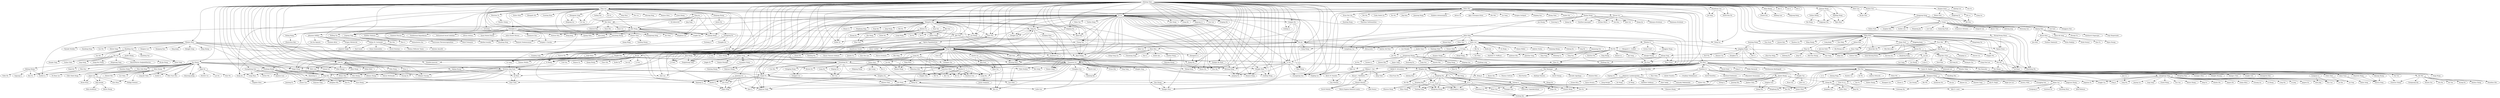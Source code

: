 strict digraph G{
"Enhong Chen " -> "Qi Liu "
"Enhong Chen " -> "Biao Xiang "
"Enhong Chen " -> "Fangshuang Tang "
"Enhong Chen " -> "Biao Chang "
"Enhong Chen " -> "Hengshu Zhu "
"Enhong Chen " -> "Yong Ge "
"Enhong Chen " -> "Chang Tan "
"Enhong Chen " -> "Chunni Dai"
"Enhong Chen " -> "Huanhuan Cao "
"Enhong Chen " -> "Jilei Tian "
"Enhong Chen " -> "Le Wu "
"Enhong Chen " -> "Linli Xu "
"Enhong Chen " -> "Tengfei Bao "
"Enhong Chen " -> "Lei Zhang "
"Enhong Chen " -> "Jie Yang "
"Enhong Chen " -> "Zaiyi Chen"
"Enhong Chen " -> "Qi Zhou "
"Enhong Chen " -> "Nicholas Jing Yuan "
"Enhong Chen " -> "Yijun Wang"
"Enhong Chen " -> "Zongda Wu "
"Enhong Chen " -> "Zhen Pan"
"Enhong Chen " -> "Tong Xu "
"Enhong Chen " -> "Haiping Ma "
"Enhong Chen " -> "Hongjie Lin"
"Enhong Chen " -> "Hongke Zhao "
"Enhong Chen " -> "Ruoyan Kong"
"Enhong Chen " -> "Xianyu Zeng "
"Enhong Chen " -> "Chuanren Liu "
"Enhong Chen " -> "Liyuan Liu "
"Enhong Chen " -> "Zhen Wangy"
"Enhong Chen " -> "Chu Guan "
"Enhong Chen " -> "Xinjiang Lu "
"Enhong Chen " -> "Xiaolin Li "
"Enhong Chen " -> "Xin Li "
"Enhong Chen " -> "Guandong Xu "
"Enhong Chen " -> "Lin Li "
"Enhong Chen " -> "Aiqing Huang "
"Enhong Chen " -> "Wenjun Ouyang "
"Enhong Chen " -> "Feida Zhu "
"Enhong Chen " -> "Chen Zhu "
"Enhong Chen " -> "Zheng Dong "
"Enhong Chen " -> "Zhen Wang "
"Enhong Chen " -> "Zefan Shen "
"Enhong Chen " -> "Yubo Wang "
"Enhong Chen " -> "Yitan Li "
"Enhong Chen " -> "Guangxiang Zeng "
"Enhong Chen " -> "Min Wang "
"Enhong Chen " -> "Ji Chen "
"Enhong Chen " -> "Kuifei Yu "
"Enhong Chen " -> "Bo Li "
"Enhong Chen " -> "Dong Liu "
"Enhong Chen " -> "Zhongmou Li "
"Enhong Chen " -> "Lingyang Chu "
"Enhong Chen " -> "Zhefeng Wang "
"Enhong Chen " -> "Zijin Zhao "
"Enhong Chen " -> "Yong Ge "
"Enhong Chen " -> "Yanjie Fu "
"Enhong Chen " -> "Xiangyu Zhao "
"Enhong Chen " -> "Guifeng Wang "
"Enhong Chen " -> "Guangming Guo "
"Enhong Chen " -> "Yingling Liu "
"Enhong Chen " -> "Defu Lian "
"Enhong Chen " -> "Yong Rui "
"Enhong Chen " -> "Cong Zhao "
"Enhong Chen " -> "Zhen Liao "
"Enhong Chen " -> "Yu Yang "
"Enhong Chen " -> "Shafqat Ali Shad "
"Enhong Chen " -> "Hao Wang "
"Enhong Chen " -> "Xiaohui Sun "
"Enhong Chen " -> "Derek Hao Hu "
"Enhong Chen " -> "Xiaojun Quan "
"Enhong Chen " -> "Qiming Luo "
"Enhong Chen " -> "Haocheng Wu "
"Enhong Chen " -> "Wei Wu "
"Enhong Chen " -> "Lei Duan "
"Enhong Chen " -> "Runze Wu "
"Enhong Chen " -> "Wan Ng"
"Enhong Chen " -> "Fan Ye "
"Enhong Chen " -> "Xiang Wu "
"Enhong Chen " -> "Liang He "
"Enhong Chen " -> "Jingsong Lv"
"Enhong Chen " -> "Can Cao"
"Enhong Chen " -> "Guoping Hu"
"Enhong Chen " -> "Yi Zheng "
"Enhong Chen " -> "Guiling Li "
"Enhong Chen " -> "Baoxing Huai "
"Enhong Chen " -> "Linpeng Tang "
"Enhong Chen " -> "Junping Du "
"Linpeng Tang " -> "Kai Shu "
"Linpeng Tang " -> "Wan Li "
"Yi Zheng " -> "Nicholas Jing Yuan "
"Nicholas Jing Yuan " -> "Zaiyi Chen"
"Nicholas Jing Yuan " -> "Qi Zhou "
"Nicholas Jing Yuan " -> "Zhenyu Zhang"
"Nicholas Jing Yuan " -> "Yanjie Fu "
"Nicholas Jing Yuan " -> "Songhua Xu "
"Nicholas Jing Yuan " -> "Kieran McDonald "
"Nicholas Jing Yuan " -> "Honghao Wei "
"Nicholas Jing Yuan " -> "Chuan Cao "
"Nicholas Jing Yuan " -> "Hao Fu "
"Nicholas Jing Yuan " -> "Dan Luo "
"Nicholas Jing Yuan " -> "Yuan Zhong "
"Nicholas Jing Yuan " -> "Wen Zhong "
"Nicholas Jing Yuan " -> "Lian Duan "
"Songhua Xu " -> "Lian Duan "
"Yanjie Fu " -> "Xiaolin Li "
"Yanjie Fu " -> "Jingci Ming"
"Yanjie Fu " -> "Chu Guan "
"Yanjie Fu " -> "Bin Liu "
"Yanjie Fu " -> "Qiao Li "
"Yanjie Fu " -> "Weiwei Chen "
"Yanjie Fu " -> "Jingyuan Yang "
"Yanjie Fu " -> "Hao Zhong "
"Yanjie Fu " -> "Yong Ge "
"Yanjie Fu " -> "Spiros Papadimitriou "
"Yanjie Fu " -> "Lian Duan "
"Yanjie Fu " -> "Can Chen "
"Yanjie Fu " -> "Yong Ge "
"Spiros Papadimitriou " -> "Ananthram Swami "
"Spiros Papadimitriou " -> "Yong Ge "
"Yong Ge " -> "Guifeng Wang "
"Yong Ge " -> "Richang Hong "
"Yong Ge " -> "Chuan He "
"Yong Ge " -> "Xindong Wu "
"Yong Ge " -> "Junping Du "
"Hao Zhong " -> "Xiangyu Zhao "
"Weiwei Chen " -> "Leilei Sun "
"Chu Guan " -> "Jingci Ming"
"Xiaolin Li " -> "Jingci Ming"
"Qi Zhou " -> "Zaiyi Chen"
"Wei Wu " -> "Kai Zhang "
"Wei Wu " -> "Haocheng Wu "
"Wei Wu " -> "Fang Wang "
"Wei Wu " -> "Lei Duan "
"Kai Zhang " -> "Fang Wang "
"Xiaojun Quan " -> "Wenyu Dou "
"Xiaojun Quan " -> "Xingliang Ni "
"Xiaojun Quan " -> "Zhi Lu "
"Xiaojun Quan " -> "Bei Hua "
"Xiaojun Quan " -> "Gang Liu "
"Zhi Lu " -> "Bei Hua "
"Xingliang Ni " -> "Bei Hua "
"Xiaohui Sun " -> "Dongyeop Kang "
"Xiaohui Sun " -> "Ho-Jin Choi "
"Dongyeop Kang " -> "Woosang Lim "
"Dongyeop Kang " -> "Kijung Shin "
"Dongyeop Kang " -> "Lee Sael "
"Dongyeop Kang " -> "U. Kang "
"Dongyeop Kang " -> "Donggyun Han "
"Dongyeop Kang " -> "Nahea Park "
"Dongyeop Kang " -> "Sangtae Kim "
"Dongyeop Kang " -> "Soobin Lee "
"U. Kang " -> "Francesco Silvestri "
"U. Kang " -> "Yongsub Lim "
"U. Kang " -> "Jihoon Choi"
"U. Kang " -> "Woosang Lim "
"U. Kang " -> "Kijung Shin "
"U. Kang " -> "Lee Sael "
"U. Kang " -> "Jinhong Jung "
"U. Kang " -> "Woojeong Jin"
"U. Kang " -> "Lee Sael"
"U. Kang " -> "Namyong Park"
"U. Kang " -> "Donggyun Han "
"U. Kang " -> "Nahea Park "
"U. Kang " -> "Sangtae Kim "
"U. Kang " -> "Soobin Lee "
"Kijung Shin " -> "Bryan Hooi "
"Kijung Shin " -> "Hyun Ah Song "
"Kijung Shin " -> "Hwanjo Yu "
"Kijung Shin " -> "Jisu Kim "
"Kijung Shin " -> "Vaishnavh Nagarajan "
"Kijung Shin " -> "Naji Shajarisales "
"Hyun Ah Song " -> "Xiao Fu "
"Hyun Ah Song " -> "Kejun Huang "
"Bryan Hooi " -> "Disha Makhija"
"Bryan Hooi " -> "Mohit Kumar"
"Bryan Hooi " -> "Jisu Kim "
"Bryan Hooi " -> "Tsubasa Takahashi "
"Zhen Liao " -> "Ho-Jin Choi "
"Defu Lian " -> "Yuyang Ye"
"Defu Lian " -> "Wenya Zhu"
"Defu Lian " -> "Zhenyu Zhang"
"Defu Lian " -> "Xianming Li "
"Defu Lian " -> "Yong Rui "
"Defu Lian " -> "Cong Zhao "
"Zhefeng Wang " -> "Lingyang Chu "
"Zhefeng Wang " -> "Zijin Zhao "
"Zhongmou Li " -> "Xiang Wu "
"Min Wang " -> "Fei Chen "
"Min Wang " -> "Lei Zhang "
"Min Wang " -> "Guangxiang Zeng "
"Min Wang " -> "Yuhong Xiong "
"Min Wang " -> "Bingduan Lin "
"Min Wang " -> "Peng Jiang "
"Min Wang " -> "Huiman Hou "
"Min Wang " -> "Lijiang Chen "
"Min Wang " -> "Shimin Chen "
"Min Wang " -> "Conglei Yao "
"Min Wang " -> "Gensheng Zhang "
"Min Wang " -> "Xiao Jiang "
"Gensheng Zhang " -> "Abolfazl Asudeh "
"Gensheng Zhang " -> "Gergely V. Zaruba "
"Shimin Chen " -> "Yanfeng Zhang "
"Shimin Chen " -> "Qiang Wang "
"Lei Zhang " -> "Chang Tan "
"Lei Zhang " -> "Ji Chen "
"Chang Tan " -> "Biao Chang "
"Feida Zhu " -> "Liu Yang "
"Feida Zhu " -> "Minghui Qiu "
"Feida Zhu " -> "Swapna Gottipati "
"Feida Zhu " -> "Huiping Sun "
"Feida Zhu " -> "Zhong Chen "
"Feida Zhu " -> "Hanbo Dai "
"Feida Zhu " -> "Wei Xie "
"Feida Zhu " -> "Cindy Xinde Lin "
"Feida Zhu " -> "Bolin Ding "
"Feida Zhu " -> "Bo Zhao "
"Feida Zhu " -> "Chen Chen "
"Feida Zhu " -> "Xin Mu "
"Feida Zhu " -> "Jing Xiao"
"Feida Zhu " -> "Jianzong Wang"
"Feida Zhu " -> "Guangming Guo "
"Feida Zhu " -> "Yingling Liu "
"Feida Zhu " -> "Qiang Qu "
"Feida Zhu " -> "Wei Dong "
"Feida Zhu " -> "Kwan Hui Lim "
"Feida Zhu " -> "Palakorn Achananuparp "
"Feida Zhu " -> "Adrian Vu "
"Feida Zhu " -> "Agus Trisnajaya Kwee "
"Feida Zhu " -> "Wei Wei "
"Feida Zhu " -> "Guohui Li "
"Kwan Hui Lim " -> "Xiaoting Wang "
"Kwan Hui Lim " -> "Tharshan Vaithianathan "
"Bo Zhao " -> "Xide Lin "
"Bo Zhao " -> "Mengting Wan "
"Bo Zhao " -> "Xiangyu Chen "
"Bo Zhao " -> "Qi Li "
"Bo Zhao " -> "Fedor Borisyuk "
"Bo Zhao " -> "Krishnaram Kenthapadi "
"Bo Zhao " -> "David Stein "
"Bo Zhao " -> "Yaliang Li "
"Bo Zhao " -> "Chuishi Meng "
"Bo Zhao " -> "Lu Su "
"Bo Zhao " -> "Fenglong Ma "
"Bo Zhao " -> "Minghui Qiu "
"Bo Zhao " -> "Shi Zhi "
"Bo Zhao " -> "Heng Ji "
"Bo Zhao " -> "Wenzhu Tong "
"Bo Zhao " -> "Dian Yu "
"Bo Zhao " -> "Joonseok Lee "
"Bo Zhao " -> "Yuanhua Lv "
"Bo Zhao " -> "Yupeng Gu "
"Bo Zhao " -> "Yizhou Sun "
"Bo Zhao " -> "Fangbo Tao "
"Bo Zhao " -> "Tim Weninger "
"Tim Weninger " -> "Salvador Aguiñaga "
"Tim Weninger " -> "Rodrigo Palacios "
"Tim Weninger " -> "David Chiang "
"Tim Weninger " -> "Yonatan Bisk "
"Tim Weninger " -> "Baoxu Shi "
"Tim Weninger " -> "Rodrigo Palacios "
"Tim Weninger " -> "Thomas Gottron"
"Tim Weninger " -> "Rick Barber "
"Fangbo Tao " -> "Huan Gui "
"Fangbo Tao " -> "Jialu Liu "
"Yuanhua Lv " -> "Jiawei Zhang "
"Yuanhua Lv " -> "Qianyi Zhan "
"Yuanhua Lv " -> "Dimitrios Lymberopoulos "
"Yuanhua Lv " -> "Wan Chen "
"Yuanhua Lv " -> "Ashok Chandra "
"Yuanhua Lv " -> "Pradeep Chilakamarri "
"Yuanhua Lv " -> "David Hamilton "
"Yuanhua Lv " -> "Bernhard Kohlmeier "
"Yuanhua Lv " -> "Dhyanesh Narayanan "
"Yuanhua Lv " -> "Bo Zhao "
"Dimitrios Lymberopoulos " -> "Di Wang "
"Dimitrios Lymberopoulos " -> "Matthew Goldman "
"Dimitrios Lymberopoulos " -> "Matt Taddy "
"Dimitrios Lymberopoulos " -> "Gennady Pekhimenko "
"Dimitrios Lymberopoulos " -> "Oriana Riva "
"Dimitrios Lymberopoulos " -> "Karin Strauss "
"Dimitrios Lymberopoulos " -> "Doug Burger "
"Dimitrios Lymberopoulos " -> "He Wang "
"Joonseok Lee " -> "Sangho Suh "
"Joonseok Lee " -> "Seungyeon Kim "
"Jiawei Zhang " -> "Qianyi Zhan "
"Jiawei Zhang " -> "Lifang He "
"Jiawei Zhang " -> "Guixiang Ma "
"Jiawei Zhang " -> "Jianhui Chen "
"Jiawei Zhang " -> "Junxing Zhu "
"Jiawei Zhang " -> "Qiang Zhu "
"Jiawei Zhang " -> "Songtao Guo "
"Jiawei Zhang " -> "Yitong Li "
"Jiawei Zhang " -> "Yizhou Sun "
"Songtao Guo " -> "Qiang Zhu "
"Bokai Cao " -> "Alex D. Leow "
"Bokai Cao " -> "Guixiang Ma "
"Bokai Cao " -> "Hucheng Zhou "
"Bokai Cao " -> "Guoqiang Li "
"Bokai Cao " -> "Linchuan Xu "
"Lifang He " -> "Jiaqi Ma "
"Lifang He " -> "Jianping Cao "
"Lifang He " -> "Linlin Shen "
"Lifang He " -> "Qianyi Zhan "
"Lifang He " -> "Guixiang Ma "
"Heng Ji " -> "Wenqi He "
"Heng Ji " -> "Meng Qu "
"Heng Ji " -> "Zeqiu Wu "
"Meng Qu " -> "Zeqiu Wu "
"Wenqi He " -> "Zeqiu Wu "
"Minghui Qiu " -> "Guangming Guo "
"Minghui Qiu " -> "Yingling Liu "
"Minghui Qiu " -> "Yaliang Li "
"Minghui Qiu " -> "Qi Li "
"Minghui Qiu " -> "Shi Zhi "
"Minghui Qiu " -> "Lu Su "
"Minghui Qiu " -> "Qiming Diao "
"Minghui Qiu " -> "Chao-Yuan Wu "
"Minghui Qiu " -> "Wei Dong "
"Lu Su " -> "Hengtong Zhang "
"Lu Su " -> "Yunlong Feng "
"Lu Su " -> "Zhaoran Wang "
"Lu Su " -> "Shiyu Wang "
"Lu Su " -> "Chuishi Meng "
"Lu Su " -> "Christopher J. Quinn "
"Qi Li " -> "Hengtong Zhang "
"Qi Li " -> "Yunlong Feng "
"Qi Li " -> "Chuishi Meng "
"Qi Li " -> "Nan Du "
"Qi Li " -> "Yusheng Xie "
"Qi Li " -> "Christopher J. Quinn "
"Nan Du " -> "Yusheng Xie "
"Yaliang Li " -> "Chenwei Zhang "
"Yaliang Li " -> "Hengtong Zhang "
"Yaliang Li " -> "Guangxu Xun "
"Yaliang Li " -> "Vishrawas Gopalakrishnan"
"Yaliang Li " -> "Chaochun Liu "
"Yaliang Li " -> "Huan Sun "
"Yaliang Li " -> "Hongliang Fei"
"Yaliang Li " -> "Hao Wu"
"Yaliang Li " -> "Chuishi Meng "
"Yaliang Li " -> "Yusheng Xie "
"Huan Sun " -> "Yusheng Xie "
"Chaochun Liu " -> "Yusheng Xie "
"Fenglong Ma " -> "Hengtong Zhang "
"Fenglong Ma " -> "Guangxu Xun "
"Fenglong Ma " -> "Vishrawas Gopalakrishnan"
"Fenglong Ma " -> "Yunlong Feng "
"Fenglong Ma " -> "Shi Zhi "
"Fenglong Ma " -> "Christopher J. Quinn "
"Bolin Ding " -> "Xide Lin "
"Bolin Ding " -> "Xin Jin "
"Bolin Ding " -> "Liangliang Cao "
"Bolin Ding " -> "Jiebo Luo "
"Bolin Ding " -> "Zhenhui Li "
"Bolin Ding " -> "Roland Kays "
"Bolin Ding " -> "Peter Nye "
"Bolin Ding " -> "Ashok N. Srivastava "
"Bolin Ding " -> "Nikunj C. Oza "
"Nikunj C. Oza " -> "Bryan L. Matthews "
"Nikunj C. Oza " -> "Manali Sharma "
"Nikunj C. Oza " -> "David Nielsen "
"Nikunj C. Oza " -> "Clay Woolam "
"Nikunj C. Oza " -> "Kevin W. Hamlen "
"Nikunj C. Oza " -> "Qing Chen "
"Kevin W. Hamlen " -> "Clay Woolam "
"Manali Sharma " -> "David Nielsen "
"Manali Sharma " -> "Maria Eugenia Ramirez-Loaiza "
"Manali Sharma " -> "Geet Kumar "
"Bryan L. Matthews " -> "David Nielsen "
"Ashok N. Srivastava " -> "Qing Chen "
"Zhenhui Li " -> "Fei Wu "
"Zhenhui Li " -> "Hongjian Wang "
"Zhenhui Li " -> "Margaret C. Crofoot "
"Zhenhui Li " -> "Hongjian Wang "
"Zhenhui Li " -> "Corina Graif "
"Zhenhui Li " -> "Zhuojie Huang "
"Zhenhui Li " -> "Jingjing Wang "
"Hongjian Wang " -> "Zhuojie Huang "
"Fei Wu " -> "Zhuojie Huang "
"Jiebo Luo " -> "Tianran Hu "
"Jiebo Luo " -> "Yingzi Wang "
"Jiebo Luo " -> "Liangliang Cao "
"Jiebo Luo " -> "Adam Sadilek "
"Jiebo Luo " -> "Yu Wang "
"Jiebo Luo " -> "Jianbo Yuan "
"Jiebo Luo " -> "Quanzeng You "
"Jiebo Luo " -> "Tong Sun "
"Jiebo Luo " -> "Simon Weber "
"Jiebo Luo " -> "Andrew Nocka "
"Jiebo Luo " -> "Danning Zheng "
"Jiebo Luo " -> "Junhuan Zhu "
"Jiebo Luo " -> "Yuheng Hu "
"Jiebo Luo " -> "Jun Wu "
"Jiebo Luo " -> "Ling He "
"Jiebo Luo " -> "Lee Murphy "
"Jiebo Luo " -> "Zhou Yu "
"Jiebo Luo " -> "Fei Wu "
"Jiebo Luo " -> "Bin Xu "
"Jiebo Luo " -> "Hailin Jin "
"Jiebo Luo " -> "Jianchao Yang "
"Jiebo Luo " -> "Tianlang Chen"
"Jiebo Luo " -> "Yuxiao Chen"
"Jiebo Luo " -> "Gang Wang "
"Jiebo Luo " -> "Dhiraj Joshi "
"Jiebo Luo " -> "Andrey Del Pozo "
"Hailin Jin " -> "Matthew D. Hoffman "
"Bin Xu " -> "Xin Shen "
"Fei Wu " -> "Zhou Yu "
"Fei Wu " -> "Siliang Tang "
"Fei Wu " -> "Xinyan Lu "
"Fei Wu " -> "Hanqi Wang "
"Fei Wu " -> "Jun Xiao "
"Fei Wu " -> "Weiming Lu "
"Fei Wu " -> "Jun Song "
"Fei Wu " -> "Haishan Wu"
"Fei Wu " -> "Tong Zhang"
"Fei Wu " -> "Xinyu Duan "
"Fei Wu " -> "Haidong Gao "
"Siliang Tang " -> "Zhou Yu "
"Siliang Tang " -> "Xinyu Duan "
"Siliang Tang " -> "Jun Xiao "
"Siliang Tang " -> "Haidong Gao "
"Yi Yang " -> "Zhou Yu "
"Yi Yang " -> "Xiaojun Chang "
"Yi Yang " -> "Xiaochi Wei "
"Yi Yang " -> "Xiang Wang "
"Yi Yang " -> "Zhipeng Gao "
"Yi Yang " -> "Hanqi Wang "
"Yi Yang " -> "Jun Xiao "
"Yi Yang " -> "Weiming Lu "
"Yi Yang " -> "Jiajun Liu "
"Jiajun Liu " -> "Kun Zhao "
"Jiajun Liu " -> "Philipp Sommer "
"Jiajun Liu " -> "Brano Kusy "
"Jiajun Liu " -> "Raja Jurdak "
"Raja Jurdak " -> "Kewei Zhang "
"Raja Jurdak " -> "Reza Arablouei "
"Xiaojun Chang " -> "Guodong Long "
"Quanzeng You " -> "Tong Sun "
"Quanzeng You " -> "Junhuan Zhu "
"Quanzeng You " -> "Jianchao Yang "
"Quanzeng You " -> "Xing Yong"
"Jianbo Yuan " -> "Jun Wu "
"Adam Sadilek " -> "Tianran Hu "
"Tianran Hu " -> "Yingzi Wang "
"Xin Jin " -> "Liangliang Cao "
"Xin Jin " -> "Keke Cai "
"Xin Jin " -> "Gang Wang "
"Xin Jin " -> "Dhiraj Joshi "
"Xin Jin " -> "Andrey Del Pozo "
"Aiqing Huang " -> "Wenjun Ouyang "
"Xinjiang Lu " -> "Jingci Ming"
"Chuanren Liu " -> "Xianyu Zeng "
"Chuanren Liu " -> "Jingyuan Yang "
"Chuanren Liu " -> "Mingfei Teng "
"Chuanren Liu " -> "March Liao"
"Chuanren Liu " -> "Vivian Zhu"
"Chuanren Liu " -> "Zheng Dong "
"Chuanren Liu " -> "Kai Zhang "
"Chuanren Liu " -> "Wei Geng"
"Chuanren Liu " -> "Matt Perkins"
"Chuanren Liu " -> "Bowen Du "
"Chuanren Liu " -> "Zhenshan Hou "
"Chuanren Liu " -> "Bin Liu "
"Chuanren Liu " -> "Leilei Sun "
"Chuanren Liu " -> "Chonghui Guo "
"Chuanren Liu " -> "Yanming Xie"
"Chuanren Liu " -> "Lian Duan "
"Chuanren Liu " -> "Yong Ge "
"Chonghui Guo " -> "Leilei Sun "
"Chonghui Guo " -> "Yanming Xie"
"Kai Zhang " -> "Shandian Zhe "
"Kai Zhang " -> "Chaoran Cheng "
"Kai Zhang " -> "Tan Yan "
"Hongke Zhao " -> "Ruoyan Kong"
"Hongke Zhao " -> "Guifeng Wang "
"Haiping Ma " -> "Zhen Pan"
"Haiping Ma " -> "Hongjie Lin"
"Tong Xu " -> "Zhen Pan"
"Tong Xu " -> "Hongjie Lin"
"Tong Xu " -> "Guannan Liu "
"Tong Xu " -> "Guoqing Chen "
"Tong Xu " -> "Xiangyu Zhao "
"Tong Xu " -> "Chen Zhu "
"Tong Xu " -> "Baoxing Huai "
"Guoqing Chen " -> "Can Chen "
"Guannan Liu " -> "Can Chen "
"Zongda Wu " -> "Yijun Wang"
"Zongda Wu " -> "Guandong Xu "
"Zongda Wu " -> "Guiling Li "
"Nicholas Jing Yuan " -> "Yong Rui "
"Tengfei Bao " -> "Le Wu "
"Tengfei Bao " -> "Linli Xu "
"Tengfei Bao " -> "Baoxing Huai "
"Linli Xu " -> "Zaiyi Chen"
"Linli Xu " -> "Liyuan Liu "
"Linli Xu " -> "Zhen Wangy"
"Linli Xu " -> "Wenjun Ouyang "
"Linli Xu " -> "Zhen Wang "
"Linli Xu " -> "Zefan Shen "
"Linli Xu " -> "Yubo Wang "
"Linli Xu " -> "Yitan Li "
"Linli Xu " -> "Yong Rui "
"Le Wu " -> "Yijun Wang"
"Le Wu " -> "Guangming Guo "
"Le Wu " -> "Yingling Liu "
"Le Wu " -> "Junping Du "
"Linli Xu " -> "Yingzi Wang "
"Yingzi Wang " -> "Kieran McDonald "
"Le Wu " -> "Richang Hong "
"Richang Hong " -> "Junping Du "
"Jilei Tian " -> "Hengshu Zhu "
"Jilei Tian " -> "Kuifei Yu "
"Jilei Tian " -> "Dong Liu "
"Jilei Tian " -> "Baoxing Huai "
"Hengshu Zhu " -> "Biao Chang "
"Hengshu Zhu " -> "Xianyu Zeng "
"Hengshu Zhu " -> "Huang Xu "
"Hengshu Zhu " -> "Zhiwen Yu "
"Hengshu Zhu " -> "Bin Guo "
"Hengshu Zhu " -> "Chen Zhu "
"Hengshu Zhu " -> "Bo Jin "
"Hengshu Zhu " -> "Li Guo"
"Hengshu Zhu " -> "Chao Zhang"
"Hengshu Zhu " -> "Kuifei Yu "
"Hengshu Zhu " -> "Huayu Li "
"Hengshu Zhu " -> "Xiangyu Zhao "
"Hengshu Zhu " -> "Chen Zhu "
"Hengshu Zhu " -> "Pengliang Ding "
"Hengshu Zhu " -> "Fang Xie "
"Hengshu Zhu " -> "Jingyuan Yang "
"Hengshu Zhu " -> "Qing Wang "
"Hengshu Zhu " -> "Wei Hu "
"Hengshu Zhu " -> "Yuan Yao "
"Hengshu Zhu " -> "Meng Qu "
"Hengshu Zhu " -> "Junming Liu "
"Hengshu Zhu " -> "Baoxing Huai "
"Junming Liu " -> "Jingci Ming"
"Junming Liu " -> "Qiao Li "
"Junming Liu " -> "Jingyuan Yang "
"Junming Liu " -> "Leilei Sun "
"Meng Qu " -> "Qiao Li "
"Meng Qu " -> "Jingyuan Yang "
"Meng Qu " -> "Bin Liu "
"Bo Jin " -> "Chao Che "
"Bo Jin " -> "Kuifei Yu"
"Bo Jin " -> "Yue Qu "
"Bo Jin " -> "Li Guo "
"Bo Jin " -> "Cuili Yao "
"Bo Jin " -> "Ruiyun Yu "
"Bo Jin " -> "Qiang Zhang "
"Bin Guo " -> "Zhitao Wang "
"Bin Guo " -> "Liang Wang "
"Bin Guo " -> "Tao Ku "
"Bin Guo " -> "Fei Yi "
"Bin Guo " -> "Miao Tian "
"Zhiwen Yu " -> "Huang Xu "
"Zhiwen Yu " -> "Jingyuan Yang "
"Zhiwen Yu " -> "Zhitao Wang "
"Zhiwen Yu " -> "Liang Wang "
"Zhiwen Yu " -> "Tao Ku "
"Zhiwen Yu " -> "Fei Yi "
"Zhiwen Yu " -> "Miao Tian "
"Zhiwen Yu " -> "Zhu Wang "
"Zhiwen Yu " -> "Huilei He "
"Zhiwen Yu " -> "Jilei Tian "
"Zhu Wang " -> "Miao Tian "
"Huanhuan Cao " -> "Jie Yang "
"Huanhuan Cao " -> "Kuifei Yu "
"Huanhuan Cao " -> "Dong Liu "
"Huanhuan Cao " -> "Derek Hao Hu "
"Yong Ge " -> "Biao Chang "
"Yong Ge " -> "Hasan Timucin Ozdemir "
"Yong Ge " -> "Jannite Yu "
"Yong Ge " -> "Kuo Chu Lee "
"Yong Ge " -> "Zhenyu Zhang"
"Yong Ge " -> "Qi Liu "
"Yong Ge " -> "Ruoyan Kong"
"Yong Ge " -> "Yong Rui "
"Yong Ge " -> "Danhuai Guo "
"Yong Ge " -> "Yingqiu Zhu "
"Yong Ge " -> "Wei Xu "
"Yong Ge " -> "Yuanchun Zhou "
"Yong Ge " -> "Zijun Yao "
"Yong Ge " -> "Chen Zhu "
"Yong Ge " -> "Li Guo"
"Yong Ge " -> "Chao Zhang"
"Yong Ge " -> "Liang Wu "
"Yong Ge " -> "Liang Du "
"Yong Ge " -> "Bo Liu "
"Yong Ge " -> "Changxia Tao "
"Yong Ge " -> "Yuan Ge"
"Yong Ge " -> "Wei Geng"
"Yong Ge " -> "Matt Perkins"
"Yong Ge " -> "Keli Xiao "
"Yong Ge " -> "Marco Gruteser "
"Yong Ge " -> "Biao Xiang "
"Yong Ge " -> "Min Ding "
"Biao Xiang " -> "Fangshuang Tang "
"Biao Xiang " -> "Ji Chen "
"Biao Xiang " -> "Yu Yang "
"Biao Xiang " -> "Shafqat Ali Shad "
"Keli Xiao " -> "Yong Ge "
"Yuan Ge" -> "Changxia Tao "
"Liang Du " -> "Hanmo Wang "
"Liang Du " -> "Peng Zhou "
"Liang Du " -> "Lei Shi "
"Liang Du " -> "Yuhua Qian "
"Liang Du " -> "Liang Wu "
"Liang Du " -> "Bo Liu "
"Liang Du " -> "Guandong Xu "
"Liang Du " -> "Jianhui Li "
"Jianhui Li " -> "Danhuai Guo "
"Jianhui Li " -> "Yingqiu Zhu "
"Jianhui Li " -> "Wei Xu "
"Jianhui Li " -> "Liang Wu "
"Jianhui Li " -> "Bo Liu "
"Jianhui Li " -> "Bin Cao "
"Guandong Xu " -> "Liang Wu "
"Guandong Xu " -> "Bo Liu "
"Guandong Xu " -> "Liang Hu "
"Guandong Xu " -> "Wei Cao "
"Guandong Xu " -> "Zhiping Gu"
"Guandong Xu " -> "Runze Wu "
"Guandong Xu " -> "Wan Ng"
"Guandong Xu " -> "Songguo Liu"
"Guandong Xu " -> "Can Zhu "
"Zhiping Gu" -> "Wei Cao "
"Liang Hu " -> "Wei Cao "
"Yuhua Qian " -> "Zhiqiang Wang "
"Yuhua Qian " -> "Jiye Liang "
"Yuhua Qian " -> "Ru Li "
"Lei Shi " -> "Hanmo Wang "
"Peng Zhou " -> "Hanmo Wang "
"Zijun Yao " -> "Bin Liu "
"Zijun Yao " -> "Yong Ge "
"Yuanchun Zhou " -> "Danhuai Guo "
"Yuanchun Zhou " -> "Yingqiu Zhu "
"Yuanchun Zhou " -> "Wei Xu "
"Yuanchun Zhou " -> "Liang Wu "
"Yuanchun Zhou " -> "Bo Liu "
"Yuanchun Zhou " -> "Bin Cao "
"Yong Rui " -> "Honghao Wei "
"Yong Rui " -> "Chuan Cao "
"Yong Rui " -> "Hao Fu "
"Yong Rui " -> "Yuan Zhong "
"Yong Rui " -> "Hao Fu "
"Yong Rui " -> "Jianlong Fu "
"Yong Rui " -> "Kuiyuan Yang "
"Qi Liu " -> "Fangshuang Tang "
"Qi Liu " -> "Yuyang Ye"
"Qi Liu " -> "Wenya Zhu"
"Qi Liu " -> "Yijun Wang"
"Qi Liu " -> "Zhen Pan"
"Qi Liu " -> "Hongjie Lin"
"Qi Liu " -> "Ruoyan Kong"
"Qi Liu " -> "Xianyu Zeng "
"Qi Liu " -> "Keli Xiao "
"Qi Liu " -> "Yefan Tao "
"Qi Liu " -> "Yuefan Deng "
"Qi Liu " -> "Biao Chang "
"Qi Liu " -> "Chen Zhu "
"Qi Liu " -> "Zheng Dong "
"Qi Liu " -> "Ji Chen "
"Qi Liu " -> "Xiangyu Zhao "
"Qi Liu " -> "Guifeng Wang "
"Qi Liu " -> "Guangming Guo "
"Qi Liu " -> "Yingling Liu "
"Qi Liu " -> "Yu Yang "
"Qi Liu " -> "Shafqat Ali Shad "
"Qi Liu " -> "Hao Wang "
"Qi Liu " -> "Runze Wu "
"Qi Liu " -> "Wan Ng"
"Qi Liu " -> "Xiang Wu "
"Qi Liu " -> "Liang He "
"Qi Liu " -> "Jingsong Lv"
"Qi Liu " -> "Can Cao"
"Qi Liu " -> "Guoping Hu"
"Qi Liu " -> "Baoxing Huai "
"Qi Liu " -> "Junping Du "
"Enhong Chen " -> "Ping Luo "
"Enhong Chen " -> "Hao Zhong "
"Enhong Chen " -> "Fuzheng Zhang "
"Enhong Chen " -> "Richang Hong "
"Fuzheng Zhang " -> "Zhenyu Zhang"
"Fuzheng Zhang " -> "Honghao Wei "
"Fuzheng Zhang " -> "Chuan Cao "
"Fuzheng Zhang " -> "Hao Fu "
"Fuzheng Zhang " -> "Yuan Zhong "
"Fuzheng Zhang " -> "Wen Zhong "
"Fuzheng Zhang " -> "Jianxun Lian "
"Fuzheng Zhang " -> "Yingmin Zhou "
"Fuzheng Zhang " -> "Xiang Ao "
"Xiang Ao " -> "Yingmin Zhou "
"Yanjie Fu " -> "Xinjiang Lu "
"Ping Luo " -> "Zhiqiang Zhang "
"Ping Luo " -> "Yading Yue "
"Ping Luo " -> "Xin Jin "
"Ping Luo " -> "Changying Du "
"Ping Luo " -> "Jia He "
"Ping Luo " -> "Kai Shu "
"Ping Luo " -> "Wan Li "
"Ping Luo " -> "Peifeng Yin "
"Ping Luo " -> "Wei Shen "
"Ping Luo " -> "Min Wang "
"Ping Luo " -> "Lei Zhang "
"Ping Luo " -> "Xu Pu "
"Ping Luo " -> "Yuhong Xiong "
"Ping Luo " -> "Yong Zhao "
"Ping Luo " -> "Fen Lin "
"Ping Luo " -> "Shicong Feng "
"Ping Luo " -> "Baoyao Zhou "
"Ping Luo " -> "Liwei Zheng "
"Ping Luo " -> "Dan Luo "
"Ping Luo " -> "Guangxiang Zeng "
"Ping Luo " -> "Lili Jiang "
"Ping Luo " -> "Yuhong Xiong "
"Ping Luo " -> "Bingduan Lin "
"Ping Luo " -> "Ning An "
"Ping Luo " -> "Shengwen Yang "
"Ping Luo " -> "Xukun Shen"
"Ping Luo " -> "Su Yan "
"Ping Luo " -> "Zhiqiang Liu "
"Ping Luo " -> "Yong Zhao "
"Ping Luo " -> "Zhongzhi Shi "
"Ping Luo " -> "Wenchao Yu "
"Ping Luo " -> "Chengkai Li "
"Ping Luo " -> "Conglei Yao "
"Ping Luo " -> "Gensheng Zhang "
"Ping Luo " -> "Xiao Jiang "
"Ping Luo " -> "Yuhong Xiong "
"Ping Luo " -> "Guoxing Zhan"
"Chengkai Li " -> "Naeemul Hassan "
"Chengkai Li " -> "Mark Tremayne "
"Chengkai Li " -> "Abolfazl Asudeh "
"Chengkai Li " -> "Gergely V. Zaruba "
"Chengkai Li " -> "Huadong Feng "
"Chengkai Li " -> "Ramesh Venkataraman "
"Chengkai Li " -> "Sundaresan Rajasekaran "
"Chengkai Li " -> "Afroza Sultana "
"Chengkai Li " -> "Quazi Mainul Hasan"
"Chengkai Li " -> "Ashis Kumer Biswas "
"Chengkai Li " -> "Soumyava Das "
"Chengkai Li " -> "Habibur Rahman "
"Chengkai Li " -> "Peng Jiang "
"Chengkai Li " -> "Huiman Hou "
"Chengkai Li " -> "Lijiang Chen "
"Chengkai Li " -> "Shimin Chen "
"Chengkai Li " -> "Conglei Yao "
"Chengkai Li " -> "Xiao Jiang "
"Chengkai Li " -> "Nandish Jayaram "
"Chengkai Li " -> "Arijit Khan "
"Chengkai Li " -> "Muhammad Assad Safiullah "
"Arijit Khan " -> "Thomas Wohler "
"Arijit Khan " -> "Nandish Jayaram "
"Habibur Rahman " -> "Mahashweta Das "
"Naeemul Hassan " -> "Mark Tremayne "
"Naeemul Hassan " -> "Abolfazl Asudeh "
"Naeemul Hassan " -> "Gergely V. Zaruba "
"Naeemul Hassan " -> "Huadong Feng "
"Naeemul Hassan " -> "Ramesh Venkataraman "
"Wenchao Yu " -> "Xiaohu Cheng "
"Shengwen Yang " -> "Su Yan "
"Shengwen Yang " -> "Zhiqiang Liu "
"Ning An " -> "Yuhong Xiong "
"Ning An " -> "Bingduan Lin "
"Ning An " -> "Min Wang "
"Ning An " -> "Wei Shen "
"Ning An " -> "Jing Yang "
"Ning An " -> "Gil Alterovitz "
"Wei Shen " -> "Yinan Liu "
"Wei Shen " -> "Min Wang "
"Wei Shen " -> "Chenwei Ran "
"Wei Shen " -> "Xuan Zhu "
"Wei Shen " -> "Conglei Yao "
"Lili Jiang " -> "Yuhong Xiong "
"Lili Jiang " -> "Bingduan Lin "
"Lili Jiang " -> "Johannes Hoffart "
"Johannes Hoffart " -> "Jaspreet Singh"
"Johannes Hoffart " -> "Dragan Milchevski "
"Johannes Hoffart " -> "Dat Ba Nguyen "
"Johannes Hoffart " -> "Fabian M. Suchanek "
"Johannes Hoffart " -> "Yasemin Altun "
"Fabian M. Suchanek " -> "David Montoya"
"Fabian M. Suchanek " -> "Thomas Pellissier Tanon "
"Fabian M. Suchanek " -> "Antoine Amarilli "
"Fabian M. Suchanek " -> "Ziad Ismail "
"Fabian M. Suchanek " -> "Danai Symeonidou "
"Dragan Milchevski " -> "Jaspreet Singh"
"Peifeng Yin " -> "Kai Shu "
"Peifeng Yin " -> "Wan Li "
"Jia He " -> "Guoping Long "
"Changying Du " -> "Guoping Long "
"Changying Du " -> "Changde Du "
"Changying Du " -> "Xin Jin "
"Changying Du " -> "Yucheng Li "
"Xin Jin " -> "Dan Luo "
"Zhiqiang Zhang " -> "Jiawei Hu "
"Aiqing Huang " -> "Qi Zhou "
"Tengfei Bao " -> "Yi Zheng "
"Yingzi Wang " -> "Yong Rui "
"Le Wu " -> "Minghui Qiu "
"Minghui Qiu " -> "Fenglong Ma "
"Minghui Qiu " -> "Heng Ji "
"Qi Li " -> "Huan Sun "
"Yong Ge " -> "Jianhui Li "
"Yong Ge " -> "Jing Yuan "
"Yong Ge " -> "Qinbao Song "
"Yong Ge " -> "Chuanren Liu "
"Yong Ge " -> "Xiang Wu "
"Chuanren Liu " -> "Yong Tang "
"Kai Zhang " -> "Zhi Wei "
"Zhi Wei " -> "Fei Tan "
"Zhi Wei " -> "Chaoran Cheng "
"Zhi Wei " -> "Kuang Du"
"Zhi Wei " -> "Ruihua Cheng"
"Zhi Wei " -> "Chenguang Qin"
"Zhi Wei " -> "Huaxin You"
"Zhi Wei " -> "Sha Hu"
"Zhi Wei " -> "Shandian Zhe "
"Qinbao Song " -> "Changxia Tao "
"Qinbao Song " -> "Guangtao Wang "
"Qinbao Song " -> "Xueying Zhang "
"Qinbao Song " -> "Kaiyuan Zhang "
"Qinbao Song " -> "Xuejun Huangfu "
"Qinbao Song " -> "Jingjie Ni "
"Guangtao Wang " -> "Xueying Zhang "
"Guangtao Wang " -> "Kaiyuan Zhang "
"Guangtao Wang " -> "Qinbao Song "
"Jing Yuan " -> "Zijun Yao "
"Liang Wu " -> "Justin Sampson "
"Guandong Xu " -> "Dongjing Wang "
"Dongjing Wang " -> "Songguo Liu"
"Enhong Chen " -> "Wenjun Zhou "
"Enhong Chen " -> "Minghui Qiu "
"Enhong Chen " -> "Yingzi Wang "
"Enhong Chen " -> "Guangzhong Sun "
"Enhong Chen " -> "Ming Zhou "
"Ming Zhou " -> "Pengcheng Yin "
"Ming Zhou " -> "Nan Duan "
"Ming Zhou " -> "Junwei Bao "
"Ming Zhou " -> "Kai Zhang "
"Ming Zhou " -> "Haocheng Wu "
"Ming Zhou " -> "Zhou Zhao "
"Ming Zhou " -> "Furu Wei "
"Ming Zhou " -> "Yingjun Wu "
"Ming Zhou " -> "Hyun-Kyo Oh "
"Ming Zhou " -> "Yajuan Duan "
"Ming Zhou " -> "Xiaolong Wang "
"Ming Zhou " -> "Xiaohua Liu "
"Ming Zhou " -> "Ming Zhang "
"Ming Zhou " -> "Jinhan Kim "
"Ming Zhou " -> "Long Jiang "
"Ming Zhou " -> "Xiaohua Liu "
"Ming Zhou " -> "Long Jiang "
"Ming Zhou " -> "Duo Ding "
"Ming Zhou " -> "Xingping Jiang "
"Ming Zhou " -> "Fang Wang "
"Ming Zhou " -> "Lei Duan "
"Ming Zhou " -> "Duyu Tang "
"Ming Zhou " -> "Bing Qin "
"Ming Zhou " -> "Nan Yang "
"Duyu Tang " -> "Bing Qin "
"Duyu Tang " -> "Nan Yang "
"Long Jiang " -> "Ming Zhou "
"Jinhan Kim " -> "Ming Zhou "
"Xiaolong Wang " -> "Jingjing Wang "
"Xiaolong Wang " -> "Luo Jie "
"Xiaolong Wang " -> "Min Li "
"Luo Jie " -> "Carl Yang"
"Luo Jie " -> "Lin Zhong"
"Luo Jie " -> "Li-Jia Li"
"Jingjing Wang " -> "Wenzhu Tong "
"Jingjing Wang " -> "Hongkun Yu "
"Jingjing Wang " -> "Min Li "
"Jingjing Wang " -> "Xiuli Ma "
"Jingjing Wang " -> "Haoyan Cai "
"Jingjing Wang " -> "Tim Hanratty "
"Tim Hanratty " -> "Keyang Zhang "
"Tim Hanratty " -> "Quan Yuan "
"Tim Hanratty " -> "Haoruo Peng "
"Tim Hanratty " -> "Shaowen Wang "
"Shaowen Wang " -> "Haoruo Peng "
"Quan Yuan " -> "Xinhe Geng "
"Quan Yuan " -> "Haoruo Peng "
"Keyang Zhang " -> "Haoruo Peng "
"Hyun-Kyo Oh " -> "Yoohan Noh "
"Furu Wei " -> "Yingjun Wu "
"Furu Wei " -> "Yajuan Duan "
"Furu Wei " -> "Bing Qin "
"Furu Wei " -> "Nan Yang "
"Zhou Zhao " -> "Yingjun Wu "
"Zhou Zhao " -> "Xinyu Duan "
"Zhou Zhao " -> "Jun Xiao "
"Zhou Zhao " -> "Hanqing Lu "
"Zhou Zhao " -> "Steven Liu "
"Guangzhong Sun " -> "Xianming Li "
"Guangzhong Sun " -> "Xichen Wu "
"Guangzhong Sun " -> "Cong Zhao "
"Guangzhong Sun " -> "Yong Rui "
"Guangzhong Sun " -> "Jianxun Lian "
"Qi Li " -> "Chaochun Liu "
"Yaliang Li " -> "Nan Du "
"Wenjun Zhou " -> "Xinjiang Lu "
"Wenjun Zhou " -> "Xiaolin Li "
"Wenjun Zhou " -> "Xiaogang Han "
"Wenjun Zhou " -> "Xing Jiang "
"Wenjun Zhou " -> "Hengjie Song "
"Wenjun Zhou " -> "Ming Zhong "
"Wenjun Zhou " -> "Toyoaki Nishida "
"Wenjun Zhou " -> "Bowen Du "
"Wenjun Zhou " -> "Zhenshan Hou "
"Wenjun Zhou " -> "Xiaodong Feng "
"Wenjun Zhou " -> "Sen Wu "
"Wenjun Zhou " -> "Zhiwei Tang "
"Wenjun Zhou " -> "Yong Ge "
"Wenjun Zhou " -> "Xiaofeng Gao "
"Wenjun Zhou " -> "Hangzai Luo "
"Xiaofeng Gao " -> "Jiaofei Zhong "
"Xiaofeng Gao " -> "Yan Shi "
"Xiaofeng Gao " -> "Xiaodong Yue "
"Xiaofeng Gao " -> "Yang Hong "
"Xiaofeng Gao " -> "Qiwei Tang "
"Xiaofeng Gao " -> "Guihai Chen "
"Xiaofeng Gao " -> "Shaojie Tang "
"Yong Ge " -> "Defu Lian "
"Yong Ge " -> "Hongke Zhao "
"Yong Ge " -> "Yanchi Liu "
"Yong Ge " -> "Le Wu "
"Yong Ge " -> "Bo Jin "
"Yong Ge " -> "Guandong Xu "
"Yong Ge " -> "Zhongmou Li "
"Yong Ge " -> "Guannan Liu "
"Yong Ge " -> "Tengfei Bao "
"Yong Ge " -> "Yi Zheng "
"Yong Ge " -> "Tong Xu "
"Le Wu " -> "Hongke Zhao "
"Biao Xiang " -> "Yi Zheng "
"Chuanren Liu " -> "Nicholas Jing Yuan "
"Chuanren Liu " -> "Songhua Xu "
"Chuanren Liu " -> "Meng Qu "
"Guandong Xu " -> "Yuanchun Zhou "
"Yanchi Liu " -> "Zijun Yao "
"Yanchi Liu " -> "Lian Duan "
"Qi Liu " -> "Zongda Wu "
"Qi Liu " -> "Yi Zheng "
"Hengshu Zhu " -> "Fangshuang Tang "
"Enhong Chen " -> "Kai Zheng "
"Kai Zheng " -> "Hoyoung Jueng"
"Kai Zheng " -> "Jiajie Xu "
"Kai Zheng " -> "Haozhou Wang "
"Kai Zheng " -> "Bolong Zheng "
"Kai Zheng " -> "Wen Chih Peng "
"Kai Zheng " -> "Ling Jyh Chen "
"Kai Zheng " -> "Fuzheng Zhang "
"Kai Zheng " -> "Nicholas Jing Yuan "
"Kai Zheng " -> "Yong Rui "
"Kai Zheng " -> "Han Su "
"Kai Zheng " -> "Guohui Li "
"Kai Zheng " -> "Guohe Li "
"Kai Zheng " -> "Yingzi Wang "
"Ling Jyh Chen " -> "Kai Zheng "
"Wen Chih Peng " -> "Wen Yuan Zhu "
"Wen Chih Peng " -> "Kai Zheng "
"Wen Chih Peng " -> "Chih Chieh Hung "
"Wen Chih Peng " -> "Po Ruey Lei "
"Wen Yuan Zhu " -> "Kai Zheng "
"Bolong Zheng " -> "Yaguang Li "
"Bolong Zheng " -> "Han Su "
"Bolong Zheng " -> "Tieke He "
"Bolong Zheng " -> "Guohui Li "
"Jiajie Xu " -> "Hoyoung Jueng"
"Jiajie Xu " -> "Huiwen Liu "
"Jiajie Xu " -> "Kai Zheng "
"Jiajie Xu " -> "Lan Du "
"Jiajie Xu " -> "Xian Wu "
"Ming Zhou " -> "Sunju Park "
"Sunju Park " -> "Hyun-Kyo Oh "
"Sunju Park " -> "Jiwoon Ha "
"Sunju Park " -> "Soon-Hyoung Kwon "
"Sunju Park " -> "Min-Hee Jang "
"Sunju Park " -> "Dong-Kyu Chae "
"Sunju Park " -> "Sang-Chul Lee "
"Sunju Park " -> "Yoohan Noh "
"Dong-Kyu Chae " -> "Seong-Je Cho "
"Dong-Kyu Chae " -> "Yesol Kim "
"Dong-Kyu Chae " -> "Sang-Chul Lee "
"Dong-Kyu Chae " -> "Yun-Yong Ko "
"Jiwoon Ha " -> "BooJoong Kang "
"Jiwoon Ha " -> "Eul Gyu Im "
"Jiwoon Ha " -> "Soon-Hyoung Kwon "
"Ping Luo " -> "Xiang Ao "
"Chengkai Li " -> "Xiang Ao "
"Tengfei Bao " -> "Hengshu Zhu "
"Yanchi Liu " -> "Bin Liu "
"Yanchi Liu " -> "Jing Yuan "
"Enhong Chen " -> "Jiannan Wang "
"Kai Zheng " -> "Wen Yuan Zhu "
"Kai Zheng " -> "Shuo Shang "
"Kai Zheng " -> "Haoji Hu "
"Shuo Shang " -> "Jiajun Liu "
"Shuo Shang " -> "Kun Zhao "
"Shuo Shang " -> "Philipp Sommer "
"Shuo Shang " -> "Brano Kusy "
"Shuo Shang " -> "Raja Jurdak "
"Shuo Shang " -> "Lisi Chen "
"Shuo Shang " -> "Zhewei Wei "
"Shuo Shang " -> "Guohe Li "
"Jiannan Wang " -> "Lingyang Chu "
"Jiannan Wang " -> "Zijin Zhao "
"Jiannan Wang " -> "Yudian Zheng "
"Yudian Zheng " -> "Xin Wang "
"Ping Luo " -> "Linpeng Tang "
"Ping Luo " -> "Qi Liu "
"Qi Liu " -> "Le Wu "
"Qi Liu " -> "Linli Xu "
"Qi Liu " -> "Lei Zhang "
"Qi Liu " -> "Tong Xu "
"Qi Liu " -> "Hongke Zhao "
"Qi Liu " -> "Chuanren Liu "
"Qi Liu " -> "Hengshu Zhu "
"Qi Liu " -> "Chang Tan "
"Hengshu Zhu " -> "Richang Hong "
"Hengshu Zhu " -> "Guannan Liu "
"Linli Xu " -> "Aiqing Huang "
"Min Wang " -> "Linpeng Tang "
"Changying Du " -> "Xin Jin "
"Feida Zhu " -> "Siyuan Liu "
"Feida Zhu " -> "Shuhui Wang "
"Shuhui Wang " -> "Kasthuri Jayarajah "
"Shuhui Wang " -> "Archan Misra "
"Shuhui Wang " -> "Jun Huang "
"Shuhui Wang " -> "Guorong Li "
"Shuhui Wang " -> "Yan Hua "
"Shuhui Wang " -> "Anni Cai "
"Shuhui Wang " -> "Qiang Qu"
"Siyuan Liu " -> "Kasthuri Jayarajah "
"Siyuan Liu " -> "Archan Misra "
"Siyuan Liu " -> "Yan Hua "
"Siyuan Liu " -> "Anni Cai "
"Siyuan Liu " -> "Rammaya Krishnan"
"Siyuan Liu " -> "Qiang Qu "
"Siyuan Liu " -> "Qiang Qu"
"Siyuan Liu " -> "Ramayya Krishnan "
"Bo Zhao " -> "Wei Fan "
"Bo Zhao " -> "David Hardtke "
"Bo Zhao " -> "Ashok N. Srivastava "
"Ashok N. Srivastava " -> "Bryan L. Matthews "
"Bryan L. Matthews " -> "Manali Sharma "
"David Hardtke " -> "Yupeng Gu "
"David Hardtke " -> "Yizhou Sun "
"Wei Fan " -> "Chenwei Zhang "
"Wei Fan " -> "Jingchao Ni "
"Wei Fan " -> "Hongliang Fei"
"Wei Fan " -> "Hao Wu"
"Wei Fan " -> "Ke Wu "
"Wei Fan " -> "Andrea Edwards "
"Wei Fan " -> "Xiangnan Kong "
"Wei Fan " -> "Hanghang Tong "
"Wei Fan " -> "Yubao Wu "
"Wei Fan " -> "Xiaofeng Zhu "
"Wei Fan " -> "Li Li "
"Wei Fan " -> "Chuishi Meng "
"Wei Fan " -> "Yongjie Cai "
"Wei Fan " -> "Ping Ji "
"Wei Fan " -> "Ziming Feng "
"Wei Fan " -> "Yusheng Xie "
"Wei Fan " -> "Nan Du "
"Wei Fan " -> "Xiaobai Liu "
"Hanghang Tong " -> "Yang Yang "
"Hanghang Tong " -> "Chaoli Wang "
"Hanghang Tong " -> "Yong Wu "
"Hanghang Tong " -> "Guo Yan "
"Hanghang Tong " -> "Kezun Zhang "
"Hanghang Tong " -> "Xing Su "
"Hanghang Tong " -> "Ping Ji "
"Hanghang Tong " -> "Xinzhu Mu "
"Hanghang Tong " -> "Jingrui He"
"Hanghang Tong " -> "Nadya Bliss"
"Hanghang Tong " -> "Chuang Lin "
"Hanghang Tong " -> "Si Zhang "
"Hanghang Tong " -> "Lei Xie "
"Hanghang Tong " -> "Lei Ying "
"Hanghang Tong " -> "Cong Ma "
"Hanghang Tong " -> "Yu Jing "
"Hanghang Tong " -> "Yongjie Cai "
"Hanghang Tong " -> "Ping Ji "
"Hanghang Tong " -> "Jingchao Ni "
"Hanghang Tong " -> "Jingwei Xu "
"Chen Chen " -> "Lei Xie "
"Chen Chen " -> "Lei Ying "
"Jian Lu " -> "Yong Wu "
"Hanghang Tong " -> "Nan Cao "
"Hanghang Tong " -> "How Jing"
"Hanghang Tong " -> "Jiaying Liu "
"Xiangnan Kong " -> "Xinyue Liu "
"Xiangnan Kong " -> "Jingyuan Zhang "
"Xiangnan Kong " -> "Roger Jie Luo "
"Xiangnan Kong " -> "David J. Wild "
"Xiangnan Kong " -> "Bokai Cao "
"Xiangnan Kong " -> "Ann B. Ragin "
"Xiangnan Kong " -> "Lifang He "
"Xiangnan Kong " -> "Xiaowei Yang "
"Xiangnan Kong " -> "Chongjing Sun "
"Xiangnan Kong " -> "Yan Fu "
"Xiangnan Kong " -> "Yizhou Zhang "
"Xiangnan Kong " -> "Chun Ta Lu "
"Xiangnan Kong " -> "Wangqun Lin "
"Xiangnan Kong " -> "Quanyuan Wu "
"Xiangnan Kong " -> "Yan Jia "
"Xiangnan Kong " -> "Chuan Li "
"Xiangnan Kong " -> "Yue Huang "
"Xiangnan Kong " -> "Bin Wu "
"Chun Ta Lu " -> "Jiaqi Ma "
"Chun Ta Lu " -> "Jianping Cao "
"Chun Ta Lu " -> "Linlin Shen "
"Chun Ta Lu " -> "Alex D. Leow "
"Ann B. Ragin " -> "Guixiang Ma "
"Jingyuan Zhang " -> "Altaf Rahman "
"Xin Jin " -> "Zhen Wen "
"Zhen Wen " -> "Nan Li "
"Zhen Wen " -> "Arijit Khan "
"Zhen Wen " -> "Huida Qiu "
"Zhen Wen " -> "Dashun Wang "
"Zhen Wen " -> "Ching Yung Lin "
"Zhen Wen " -> "Chaoming Song "
"Dashun Wang " -> "Xinyang Zhang "
"Jiwoon Ha " -> "Dong-Kyu Chae "
"Guandong Xu " -> "Jianhui Li "
"Qi Liu " -> "Minghui Qiu "
"Fenglong Ma " -> "Houping Xiao "
"Houping Xiao " -> "Hengtong Zhang "
"Houping Xiao " -> "Yunlong Feng "
"Houping Xiao " -> "Zhaoran Wang "
"Houping Xiao " -> "Shiyu Wang "
"Enhong Chen " -> "Miao Zhang "
"Lili Jiang " -> "Yafang Wang "
"Yafang Wang " -> "Zhaouchun Ren "
"Linli Xu " -> "Defu Lian "
"Miao Zhang " -> "Chunni Dai"
"Miao Zhang " -> "Zhifang Liao "
"Enhong Chen " -> "Heung-Yeung Shum "
"Heung-Yeung Shum " -> "Yajuan Duan "
"Heung-Yeung Shum " -> "Furu Wei "
"Heung-Yeung Shum " -> "Haocheng Wu "
"Heung-Yeung Shum " -> "Lei Duan "
"Furu Wei " -> "Zhou Zhao "
"Zongda Wu " -> "Le Wu "
"Qi Liu " -> "Min Wang "
"Jinhan Kim " -> "Jin-woo Park "
"Furu Wei " -> "Duyu Tang "
"Jiannan Wang " -> "Zhefeng Wang "
"Qi Liu " -> "Richang Hong "
"Yong Ge " -> "Hengshu Zhu "
"Feida Zhu " -> "Biao Chang "
"Feida Zhu " -> "Qi Liu "
"Feida Zhu " -> "Le Wu "
"Shuhui Wang " -> "Xin Jin "
"Xin Jin " -> "Jia He "
"Bo Zhao " -> "Yang Li "
"Yang Li " -> "Fangbo Tao "
"Jiebo Luo " -> "Yi Yang "
"Qi Liu " -> "Linpeng Tang "
"Kai Zheng " -> "Defu Lian "
"Jinhan Kim " -> "Mu-Woong Lee "
"Hengshu Zhu " -> "Tong Xu "
"Junming Liu " -> "Chu Guan "
"Ming Zhou " -> "Wei Wu "
"Wenjun Zhou " -> "Chu Guan "
"Qi Liu " -> "Haiping Ma "
"Junming Liu " -> "Xinjiang Lu "
"Enhong Chen " -> "Guandong Xu "
"Guandong Xu " -> "Yanjie Fu "
"Yuanchun Zhou " -> "Yanjie Fu "
"Bo Zhao " -> "Nikunj C. Oza "
"Linli Xu " -> "Nicholas Jing Yuan "
"Yong Ge " -> "Fuzheng Zhang "
"Keli Xiao " -> "Chuanren Liu "
"Bo Zhao " -> "Lance M. Kaplan "
"Liangyue Li " -> "Nan Cao "
"Liangyue Li " -> "How Jing"
"Lance M. Kaplan " -> "Mengting Wan "
"Lance M. Kaplan " -> "Xiangyu Chen "
"Lance M. Kaplan " -> "Guangyu Zhou "
"Lance M. Kaplan " -> "Quan Yuan "
"Lance M. Kaplan " -> "Honglei Zhuang "
"Lance M. Kaplan " -> "Shaowen Wang "
"Fenglong Ma " -> "Qi Li "
"Fenglong Ma " -> "Yaliang Li "
"Fenglong Ma " -> "Lu Su "
"Biao Xiang " -> "Tong Xu "
"Jingjing Wang " -> "Luo Jie "
"Chen Zhu " -> "Spiros Papadimitriou "
"Tong Xu " -> "Yanjie Fu "
"Kai Zheng " -> "Wen Hua "
"Wen Hua " -> "Han Su "
"Wen Hua " -> "Guohui Li "
"Liang Du " -> "Yuanchun Zhou "
"Junming Liu " -> "Xiaolin Li "
"Wen Chih Peng " -> "Ling Jyh Chen "
"Yi Yang " -> "Dongxiang Zhang "
"Dongxiang Zhang " -> "Long Guo "
"Dongxiang Zhang " -> "Wei Wu "
"Dongxiang Zhang " -> "Qi Fan "
"Dongxiang Zhang " -> "Yuchen Li "
"Dongxiang Zhang " -> "Xiaochi Wei "
"Dongxiang Zhang " -> "Xiang Wang "
"Dongxiang Zhang " -> "Zhipeng Gao "
"Dongxiang Zhang " -> "Zhewei Wei"
"Dongxiang Zhang " -> "Jingru Yang"
"Dongxiang Zhang " -> "Xiaoyong Du"
"Zhou Zhao " -> "Siliang Tang "
"Yu Yang " -> "Nicholas Jing Yuan "
"Ming Zhou " -> "Ting Liu "
"Ting Liu " -> "Qing Yu "
"Ting Liu " -> "Zhiheng Xu "
"Ting Liu " -> "Wei-Nan Zhang "
"Ting Liu " -> "Zhao-Yan Ming "
"Ting Liu " -> "Bing Qin "
"Ting Liu " -> "Nan Yang "
"Linli Xu " -> "Qi Zhou "
"Miao Zhang " -> "Deguang Kong "
"Habibur Rahman " -> "Saravanan Thirumuruganathan "
"Xiaofeng Gao " -> "Bin Yao "
"Bin Yao " -> "Yang Hong "
"Bin Yao " -> "Qiwei Tang "
"Bin Yao " -> "Guihai Chen "
"Bin Yao " -> "Shaojie Tang "
"Bin Yao " -> "Zhi-Jie Wang "
"Bin Yao " -> "Dong-Hua Wang"
"Bin Yao " -> "Mingwang Tang "
"Bin Yao " -> "MariosMarios Hadjieleftheriou "
}